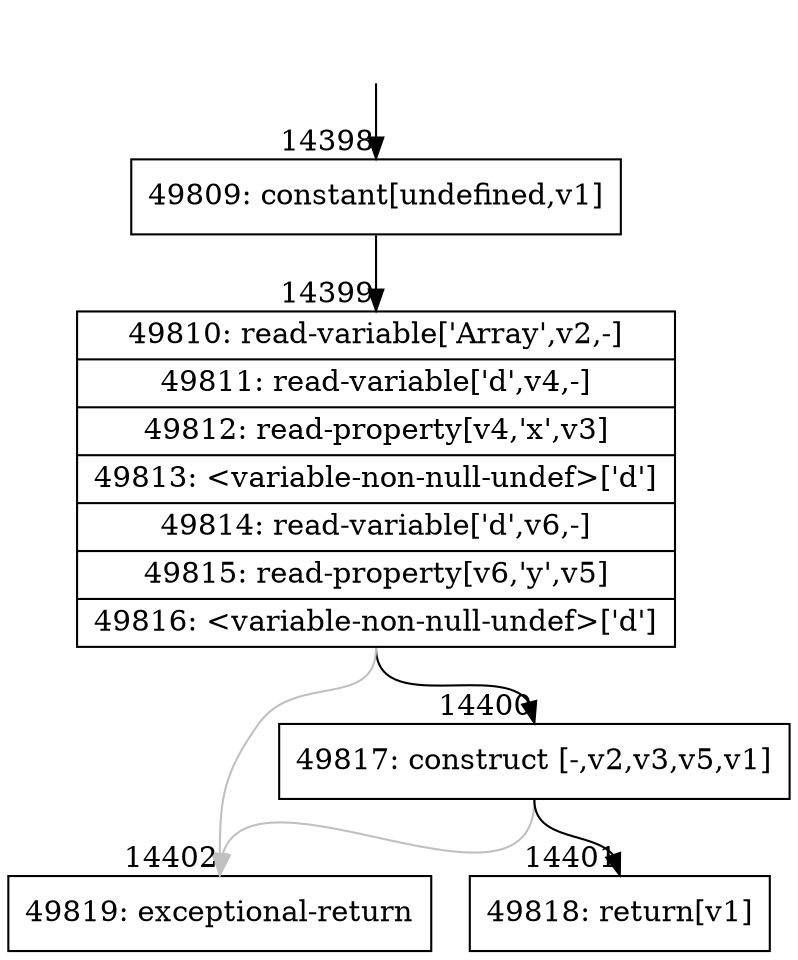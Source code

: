 digraph {
rankdir="TD"
BB_entry1333[shape=none,label=""];
BB_entry1333 -> BB14398 [tailport=s, headport=n, headlabel="    14398"]
BB14398 [shape=record label="{49809: constant[undefined,v1]}" ] 
BB14398 -> BB14399 [tailport=s, headport=n, headlabel="      14399"]
BB14399 [shape=record label="{49810: read-variable['Array',v2,-]|49811: read-variable['d',v4,-]|49812: read-property[v4,'x',v3]|49813: \<variable-non-null-undef\>['d']|49814: read-variable['d',v6,-]|49815: read-property[v6,'y',v5]|49816: \<variable-non-null-undef\>['d']}" ] 
BB14399 -> BB14400 [tailport=s, headport=n, headlabel="      14400"]
BB14399 -> BB14402 [tailport=s, headport=n, color=gray, headlabel="      14402"]
BB14400 [shape=record label="{49817: construct [-,v2,v3,v5,v1]}" ] 
BB14400 -> BB14401 [tailport=s, headport=n, headlabel="      14401"]
BB14400 -> BB14402 [tailport=s, headport=n, color=gray]
BB14401 [shape=record label="{49818: return[v1]}" ] 
BB14402 [shape=record label="{49819: exceptional-return}" ] 
//#$~ 8525
}
